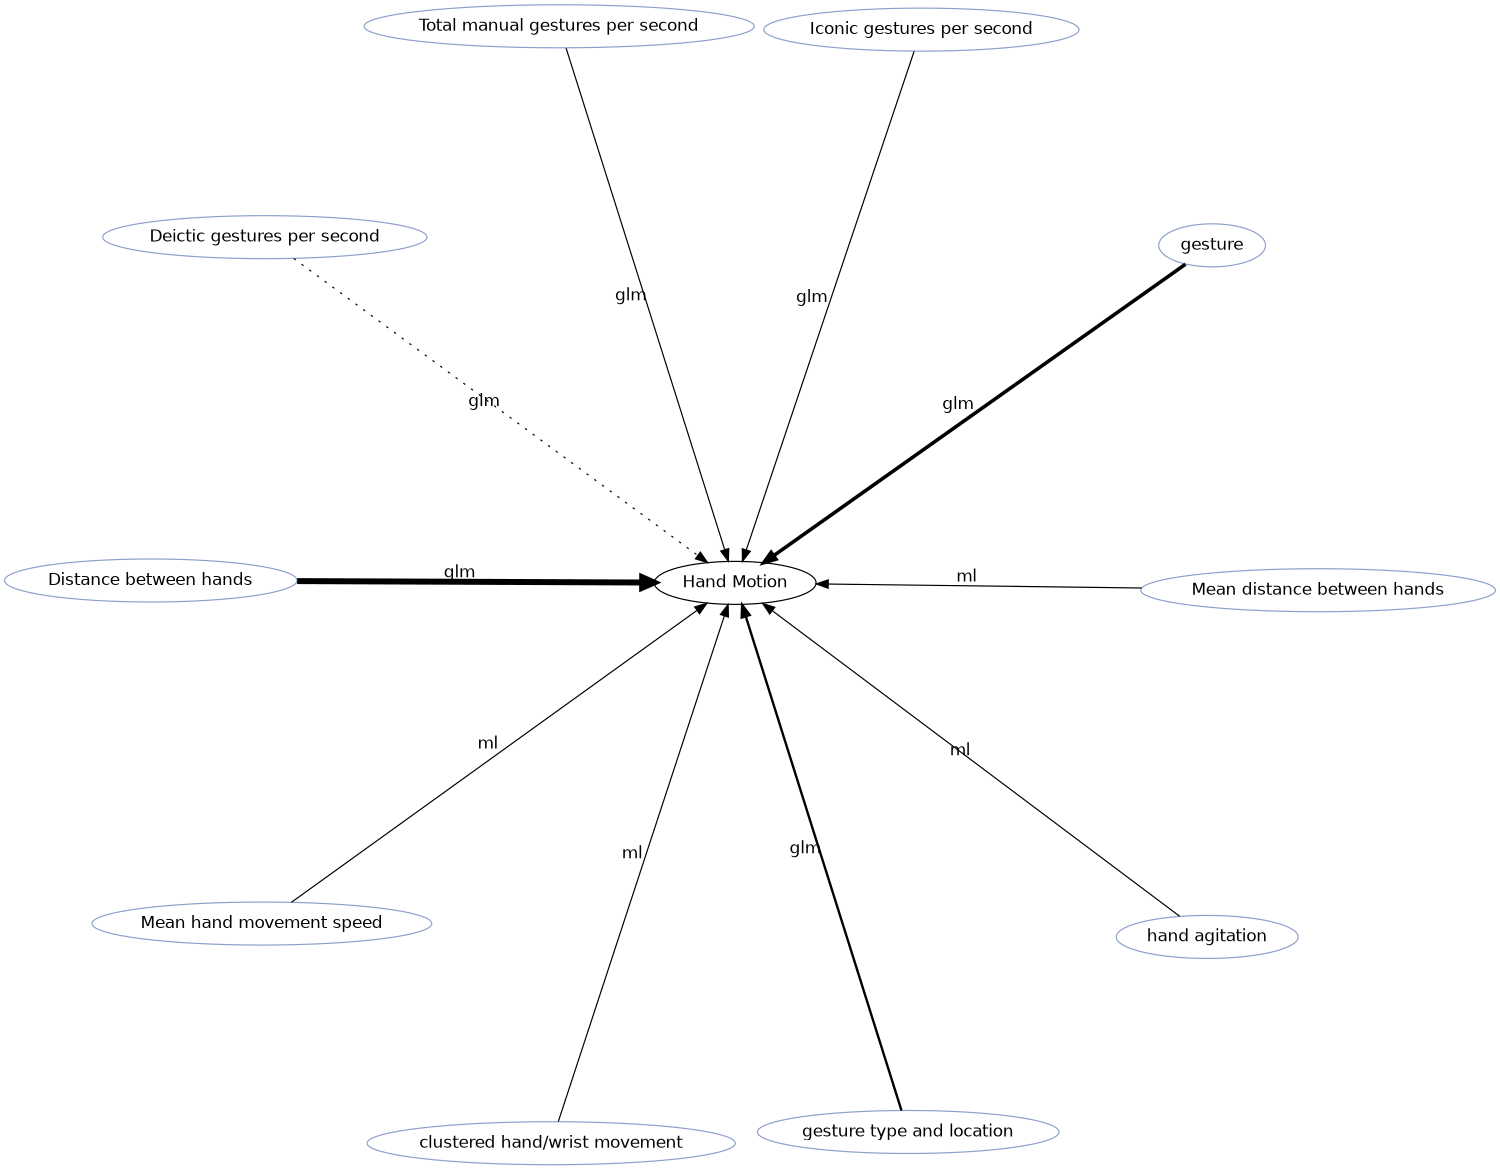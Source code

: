 digraph world {
        size="10,10";
        layout=neato
        graph [fontname = "helvetica"];
        node [fontname = "helvetica", colorscheme=set28];
        edge [fontname = "helvetica", colorscheme=set28];

	"Hand Motion" [href="index.svg"];
	"gesture" [href="https://scholar.google.com/scholar?hl=en&q=The%20Additive%20Value%20of%20Multimodal%20Features%20for%20Predicting%20Engagement,%20Frustration,%20and%20Learning%20during%20Tutoring" target="_blank" , color="3"];
	"gesture" [href="https://scholar.google.com/scholar?hl=en&q=The%20Additive%20Value%20of%20Multimodal%20Features%20for%20Predicting%20Engagement,%20Frustration,%20and%20Learning%20during%20Tutoring" target="_blank" , color="3"];
	"gesture" [href="https://scholar.google.com/scholar?hl=en&q=The%20Additive%20Value%20of%20Multimodal%20Features%20for%20Predicting%20Engagement,%20Frustration,%20and%20Learning%20during%20Tutoring" target="_blank" , color="3"];
	"clustered hand/wrist movement" [href="https://scholar.google.com/scholar?hl=en&q=(Dis)Engagement%20Maters:%20Identifying%20Efficacious%20Learning%20Practices%20with%20Multimodal%20Learning%20Analytics" target="_blank" , color="3"];
	"Total manual gestures per second" [href="https://scholar.google.com/scholar?hl=en&q=Dynamic%20Adaptive%20Gesturing%20Predicts%20Domain%20Expertise%20in%20Mathematics" target="_blank" , color="3"];
	"Iconic gestures per second" [href="https://scholar.google.com/scholar?hl=en&q=Dynamic%20Adaptive%20Gesturing%20Predicts%20Domain%20Expertise%20in%20Mathematics" target="_blank" , color="3"];
	"Deictic gestures per second" [href="https://scholar.google.com/scholar?hl=en&q=Dynamic%20Adaptive%20Gesturing%20Predicts%20Domain%20Expertise%20in%20Mathematics" target="_blank" , color="3"];
	"Distance between hands" [href="https://scholar.google.com/scholar?hl=en&q=Using%20Multimodal%20Learning%20Analytics%20to%20Identify%20Aspects%20of%20Collaboration%20in%20Project-Based%20Learning" target="_blank" , color="3"];
	"Distance between hands" [href="https://scholar.google.com/scholar?hl=en&q=Using%20Multimodal%20Learning%20Analytics%20to%20Identify%20Aspects%20of%20Collaboration%20in%20Project-Based%20Learning" target="_blank" , color="3"];
	"Distance between hands" [href="https://scholar.google.com/scholar?hl=en&q=Using%20Multimodal%20Learning%20Analytics%20to%20Identify%20Aspects%20of%20Collaboration%20in%20Project-Based%20Learning" target="_blank" , color="3"];
	"Distance between hands" [href="https://scholar.google.com/scholar?hl=en&q=Using%20Multimodal%20Learning%20Analytics%20to%20Identify%20Aspects%20of%20Collaboration%20in%20Project-Based%20Learning" target="_blank" , color="3"];
	"Mean distance between hands" [href="https://scholar.google.com/scholar?hl=en&q=Supervised%20machine%20learning%20in%20multimodal%20learning%20analytics%20for%20estimating%20success%20in%20project-based%20learning" target="_blank" , color="3"];
	"Mean hand movement speed" [href="https://scholar.google.com/scholar?hl=en&q=Supervised%20machine%20learning%20in%20multimodal%20learning%20analytics%20for%20estimating%20success%20in%20project-based%20learning" target="_blank" , color="3"];
	"hand agitation" [href="https://scholar.google.com/scholar?hl=en&q=Multi-modal%20Social%20Signal%20Analysis%20for%20Predicting%20Agreement%20in%20Conversation%20Settings" target="_blank" , color="3"];
	"gesture type and location" [href="https://scholar.google.com/scholar?hl=en&q=Improving%20Visibility%20of%20Remote%20Gestures%20in%20Distributed%20Tabletop%20Collaboration" target="_blank" , color="3"];
	"gesture type and location" [href="https://scholar.google.com/scholar?hl=en&q=Improving%20Visibility%20of%20Remote%20Gestures%20in%20Distributed%20Tabletop%20Collaboration" target="_blank" , color="3"];
	"Distance between hands" [href="https://scholar.google.com/scholar?hl=en&q=Using%20Multimodal%20Learning%20Analytics%20to%20Identify%20Aspects%20of%20Collaboration%20in%20Project-Based%20Learning" target="_blank" , color="3"];
	"gesture" -> "Hand Motion" [label="glm", labeltooltip=3, style="solid", penwidth=3];
	"clustered hand/wrist movement" -> "Hand Motion" [label="ml", labeltooltip=1, style="solid", penwidth=1];
	"Total manual gestures per second" -> "Hand Motion" [label="glm", labeltooltip=1, style="solid", penwidth=1];
	"Iconic gestures per second" -> "Hand Motion" [label="glm", labeltooltip=1, style="solid", penwidth=1];
	"Deictic gestures per second" -> "Hand Motion" [label="glm", labeltooltip=1, style="dotted", penwidth=1];
	"Distance between hands" -> "Hand Motion" [label="glm", labeltooltip=5, style="solid", penwidth=5];
	"Mean distance between hands" -> "Hand Motion" [label="ml", labeltooltip=1, style="solid", penwidth=1];
	"Mean hand movement speed" -> "Hand Motion" [label="ml", labeltooltip=1, style="solid", penwidth=1];
	"hand agitation" -> "Hand Motion" [label="ml", labeltooltip=1, style="solid", penwidth=1];
	"gesture type and location" -> "Hand Motion" [label="glm", labeltooltip=2, style="solid", penwidth=2];

 overlap=false 
 splines = true; 


}